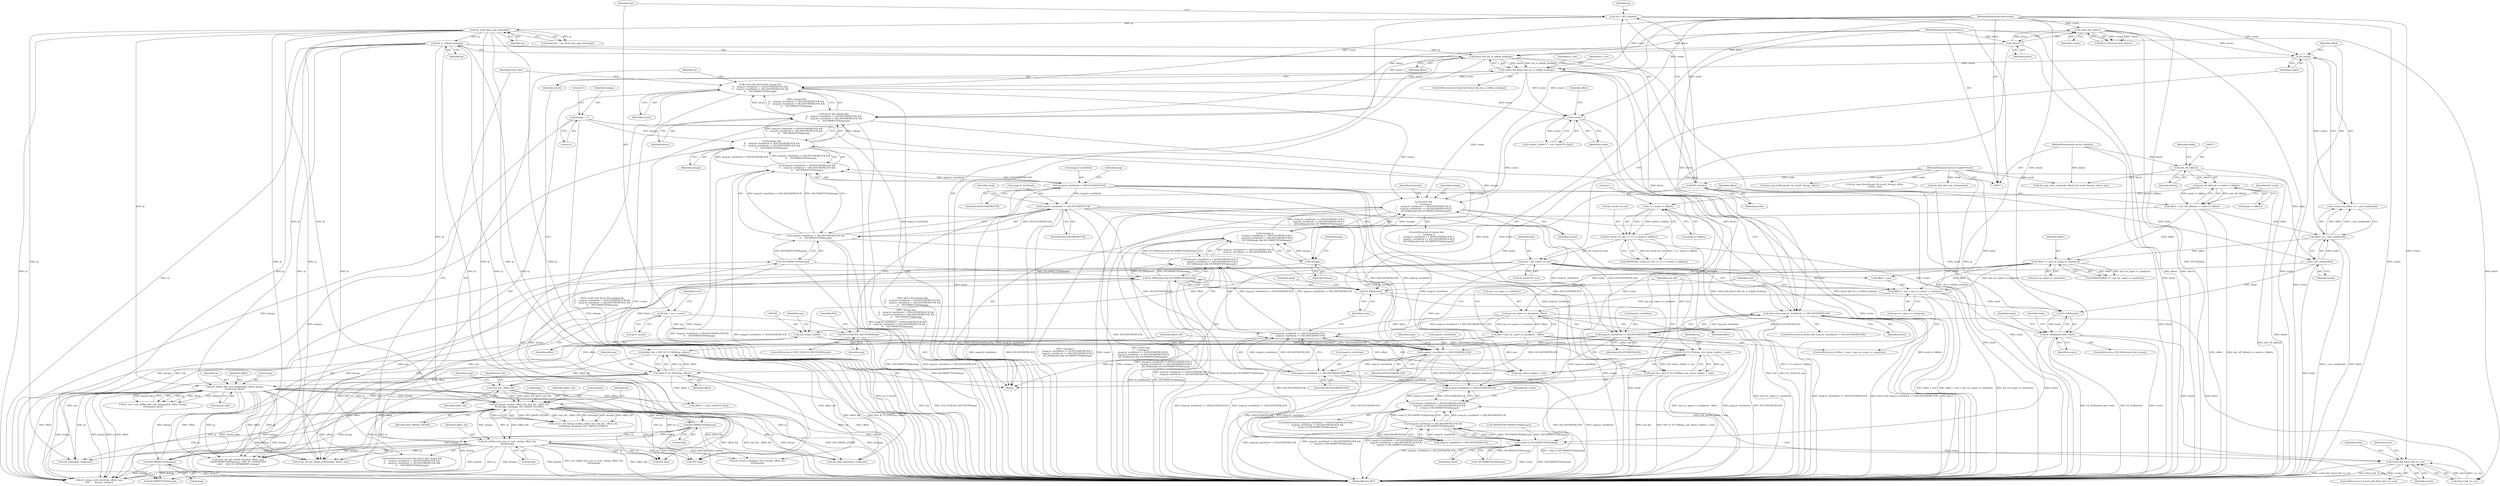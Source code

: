 digraph "0_linux_04197b341f23b908193308b8d63d17ff23232598@API" {
"1000346" [label="(Call,create &&\n \t    (!nimaps ||\n\t     (imap.br_startblock == HOLESTARTBLOCK ||\n\t      imap.br_startblock == DELAYSTARTBLOCK) ||\n\t     (IS_DAX(inode) && ISUNWRITTEN(&imap))))"];
"1000247" [label="(Call,create && direct && xfs_is_reflink_inode(ip))"];
"1000193" [label="(Call,!create)"];
"1000157" [label="(Call,create && !direct)"];
"1000115" [label="(MethodParameterIn,int\t\t\tcreate)"];
"1000159" [label="(Call,!direct)"];
"1000116" [label="(MethodParameterIn,bool\t\t\tdirect)"];
"1000249" [label="(Call,direct && xfs_is_reflink_inode(ip))"];
"1000251" [label="(Call,xfs_is_reflink_inode(ip))"];
"1000203" [label="(Call,xfs_ilock_data_map_shared(ip))"];
"1000120" [label="(Call,*ip = XFS_I(inode))"];
"1000122" [label="(Call,XFS_I(inode))"];
"1000112" [label="(MethodParameterIn,struct inode\t\t*inode)"];
"1000324" [label="(Call,!create)"];
"1000280" [label="(Call,create && direct && nimaps &&\n\t\t    imap.br_startblock != HOLESTARTBLOCK &&\n\t\t    imap.br_startblock != DELAYSTARTBLOCK &&\n\t\t    !ISUNWRITTEN(&imap))"];
"1000282" [label="(Call,direct && nimaps &&\n\t\t    imap.br_startblock != HOLESTARTBLOCK &&\n\t\t    imap.br_startblock != DELAYSTARTBLOCK &&\n\t\t    !ISUNWRITTEN(&imap))"];
"1000284" [label="(Call,nimaps &&\n\t\t    imap.br_startblock != HOLESTARTBLOCK &&\n\t\t    imap.br_startblock != DELAYSTARTBLOCK &&\n\t\t    !ISUNWRITTEN(&imap))"];
"1000142" [label="(Call,nimaps = 1)"];
"1000286" [label="(Call,imap.br_startblock != HOLESTARTBLOCK &&\n\t\t    imap.br_startblock != DELAYSTARTBLOCK &&\n\t\t    !ISUNWRITTEN(&imap))"];
"1000287" [label="(Call,imap.br_startblock != HOLESTARTBLOCK)"];
"1000292" [label="(Call,imap.br_startblock != DELAYSTARTBLOCK &&\n\t\t    !ISUNWRITTEN(&imap))"];
"1000293" [label="(Call,imap.br_startblock != DELAYSTARTBLOCK)"];
"1000298" [label="(Call,!ISUNWRITTEN(&imap))"];
"1000299" [label="(Call,ISUNWRITTEN(&imap))"];
"1000268" [label="(Call,xfs_bmapi_read(ip, offset_fsb, end_fsb - offset_fsb,\n\t\t\t\t\t&imap, &nimaps, XFS_BMAPI_ENTIRE))"];
"1000255" [label="(Call,xfs_reflink_find_cow_mapping(ip, offset, &imap,\n\t\t\t\t\t&need_alloc))"];
"1000243" [label="(Call,XFS_B_TO_FSBT(mp, offset))"];
"1000234" [label="(Call,XFS_B_TO_FSB(mp, (xfs_ufsize_t)offset + size))"];
"1000162" [label="(Call,XFS_FORCED_SHUTDOWN(mp))"];
"1000125" [label="(Call,*mp = ip->i_mount)"];
"1000237" [label="(Call,(xfs_ufsize_t)offset)"];
"1000225" [label="(Call,mp->m_super->s_maxbytes - offset)"];
"1000214" [label="(Call,offset + size > mp->m_super->s_maxbytes)"];
"1000206" [label="(Call,offset <= mp->m_super->s_maxbytes)"];
"1000167" [label="(Call,offset = (xfs_off_t)iblock << inode->i_blkbits)"];
"1000169" [label="(Call,(xfs_off_t)iblock << inode->i_blkbits)"];
"1000170" [label="(Call,(xfs_off_t)iblock)"];
"1000113" [label="(MethodParameterIn,sector_t\t\tiblock)"];
"1000195" [label="(Call,offset >= i_size_read(inode))"];
"1000197" [label="(Call,i_size_read(inode))"];
"1000186" [label="(Call,size = bh_result->b_size)"];
"1000177" [label="(Call,bh_result->b_size >= (1 << inode->i_blkbits))"];
"1000181" [label="(Call,1 << inode->i_blkbits)"];
"1000223" [label="(Call,size = mp->m_super->s_maxbytes - offset)"];
"1000271" [label="(Call,end_fsb - offset_fsb)"];
"1000232" [label="(Call,end_fsb = XFS_B_TO_FSB(mp, (xfs_ufsize_t)offset + size))"];
"1000241" [label="(Call,offset_fsb = XFS_B_TO_FSBT(mp, offset))"];
"1000348" [label="(Call,!nimaps ||\n\t     (imap.br_startblock == HOLESTARTBLOCK ||\n\t      imap.br_startblock == DELAYSTARTBLOCK) ||\n\t     (IS_DAX(inode) && ISUNWRITTEN(&imap)))"];
"1000349" [label="(Call,!nimaps)"];
"1000351" [label="(Call,(imap.br_startblock == HOLESTARTBLOCK ||\n\t      imap.br_startblock == DELAYSTARTBLOCK) ||\n\t     (IS_DAX(inode) && ISUNWRITTEN(&imap)))"];
"1000352" [label="(Call,imap.br_startblock == HOLESTARTBLOCK ||\n\t      imap.br_startblock == DELAYSTARTBLOCK)"];
"1000353" [label="(Call,imap.br_startblock == HOLESTARTBLOCK)"];
"1000316" [label="(Call,imap.br_startblock == DELAYSTARTBLOCK)"];
"1000314" [label="(Call,direct && imap.br_startblock == DELAYSTARTBLOCK)"];
"1000358" [label="(Call,imap.br_startblock == DELAYSTARTBLOCK)"];
"1000363" [label="(Call,IS_DAX(inode) && ISUNWRITTEN(&imap))"];
"1000364" [label="(Call,IS_DAX(inode))"];
"1000366" [label="(Call,ISUNWRITTEN(&imap))"];
"1000302" [label="(Call,xfs_reflink_trim_irec_to_next_cow(ip, offset_fsb,\n\t\t\t\t\t&imap))"];
"1000430" [label="(Call,IS_DAX(inode) && create)"];
"1000462" [label="(Call,create || !ISUNWRITTEN(&imap))"];
"1000456" [label="(Call,imap.br_startblock != DELAYSTARTBLOCK &&\n\t    (create || !ISUNWRITTEN(&imap)))"];
"1000450" [label="(Call,imap.br_startblock != HOLESTARTBLOCK &&\n\t    imap.br_startblock != DELAYSTARTBLOCK &&\n\t    (create || !ISUNWRITTEN(&imap)))"];
"1000470" [label="(Call,create && direct && !is_cow)"];
"1000249" [label="(Call,direct && xfs_is_reflink_inode(ip))"];
"1000365" [label="(Identifier,inode)"];
"1000326" [label="(Call,offset < i_size_read(VFS_I(ip)))"];
"1000274" [label="(Call,&imap)"];
"1000243" [label="(Call,XFS_B_TO_FSBT(mp, offset))"];
"1000235" [label="(Identifier,mp)"];
"1000464" [label="(Call,!ISUNWRITTEN(&imap))"];
"1000469" [label="(ControlStructure,if (create && direct && !is_cow))"];
"1000197" [label="(Call,i_size_read(inode))"];
"1000288" [label="(Call,imap.br_startblock)"];
"1000298" [label="(Call,!ISUNWRITTEN(&imap))"];
"1000120" [label="(Call,*ip = XFS_I(inode))"];
"1000295" [label="(Identifier,imap)"];
"1000286" [label="(Call,imap.br_startblock != HOLESTARTBLOCK &&\n\t\t    imap.br_startblock != DELAYSTARTBLOCK &&\n\t\t    !ISUNWRITTEN(&imap))"];
"1000449" [label="(ControlStructure,if (imap.br_startblock != HOLESTARTBLOCK &&\n\t    imap.br_startblock != DELAYSTARTBLOCK &&\n\t    (create || !ISUNWRITTEN(&imap))))"];
"1000127" [label="(Call,ip->i_mount)"];
"1000451" [label="(Call,imap.br_startblock != HOLESTARTBLOCK)"];
"1000293" [label="(Call,imap.br_startblock != DELAYSTARTBLOCK)"];
"1000207" [label="(Identifier,offset)"];
"1000362" [label="(Identifier,DELAYSTARTBLOCK)"];
"1000363" [label="(Call,IS_DAX(inode) && ISUNWRITTEN(&imap))"];
"1000304" [label="(Identifier,offset_fsb)"];
"1000254" [label="(Identifier,is_cow)"];
"1000176" [label="(Call,ASSERT(bh_result->b_size >= (1 << inode->i_blkbits)))"];
"1000187" [label="(Identifier,size)"];
"1000345" [label="(ControlStructure,if (create &&\n \t    (!nimaps ||\n\t     (imap.br_startblock == HOLESTARTBLOCK ||\n\t      imap.br_startblock == DELAYSTARTBLOCK) ||\n\t     (IS_DAX(inode) && ISUNWRITTEN(&imap)))))"];
"1000470" [label="(Call,create && direct && !is_cow)"];
"1000352" [label="(Call,imap.br_startblock == HOLESTARTBLOCK ||\n\t      imap.br_startblock == DELAYSTARTBLOCK)"];
"1000161" [label="(ControlStructure,if (XFS_FORCED_SHUTDOWN(mp)))"];
"1000158" [label="(Identifier,create)"];
"1000313" [label="(ControlStructure,if (direct && imap.br_startblock == DELAYSTARTBLOCK))"];
"1000360" [label="(Identifier,imap)"];
"1000218" [label="(Call,mp->m_super->s_maxbytes)"];
"1000271" [label="(Call,end_fsb - offset_fsb)"];
"1000134" [label="(Identifier,error)"];
"1000122" [label="(Call,XFS_I(inode))"];
"1000162" [label="(Call,XFS_FORCED_SHUTDOWN(mp))"];
"1000314" [label="(Call,direct && imap.br_startblock == DELAYSTARTBLOCK)"];
"1000309" [label="(Identifier,need_alloc)"];
"1000188" [label="(Call,bh_result->b_size)"];
"1000285" [label="(Identifier,nimaps)"];
"1000433" [label="(Identifier,create)"];
"1000116" [label="(MethodParameterIn,bool\t\t\tdirect)"];
"1000226" [label="(Call,mp->m_super->s_maxbytes)"];
"1000206" [label="(Call,offset <= mp->m_super->s_maxbytes)"];
"1000479" [label="(Call,xfs_bounce_unaligned_dio_write(ip, offset_fsb,\n\t\t\t\t\t&imap))"];
"1000125" [label="(Call,*mp = ip->i_mount)"];
"1000204" [label="(Identifier,ip)"];
"1000302" [label="(Call,xfs_reflink_trim_irec_to_next_cow(ip, offset_fsb,\n\t\t\t\t\t&imap))"];
"1000405" [label="(Identifier,nimaps)"];
"1000179" [label="(Identifier,bh_result)"];
"1000182" [label="(Literal,1)"];
"1000359" [label="(Call,imap.br_startblock)"];
"1000232" [label="(Call,end_fsb = XFS_B_TO_FSB(mp, (xfs_ufsize_t)offset + size))"];
"1000435" [label="(Call,ASSERT(!ISUNWRITTEN(&imap)))"];
"1000478" [label="(Identifier,error)"];
"1000297" [label="(Identifier,DELAYSTARTBLOCK)"];
"1000144" [label="(Literal,1)"];
"1000266" [label="(Call,error = xfs_bmapi_read(ip, offset_fsb, end_fsb - offset_fsb,\n\t\t\t\t\t&imap, &nimaps, XFS_BMAPI_ENTIRE))"];
"1000275" [label="(Identifier,imap)"];
"1000205" [label="(Call,ASSERT(offset <= mp->m_super->s_maxbytes))"];
"1000174" [label="(Identifier,inode)"];
"1000354" [label="(Call,imap.br_startblock)"];
"1000253" [label="(Call,is_cow = xfs_reflink_find_cow_mapping(ip, offset, &imap,\n\t\t\t\t\t&need_alloc))"];
"1000256" [label="(Identifier,ip)"];
"1000236" [label="(Call,(xfs_ufsize_t)offset + size)"];
"1000118" [label="(Block,)"];
"1000178" [label="(Call,bh_result->b_size)"];
"1000255" [label="(Call,xfs_reflink_find_cow_mapping(ip, offset, &imap,\n\t\t\t\t\t&need_alloc))"];
"1000323" [label="(Call,!create || offset < i_size_read(VFS_I(ip)))"];
"1000173" [label="(Call,inode->i_blkbits)"];
"1000346" [label="(Call,create &&\n \t    (!nimaps ||\n\t     (imap.br_startblock == HOLESTARTBLOCK ||\n\t      imap.br_startblock == DELAYSTARTBLOCK) ||\n\t     (IS_DAX(inode) && ISUNWRITTEN(&imap))))"];
"1000147" [label="(Literal,0)"];
"1000112" [label="(MethodParameterIn,struct inode\t\t*inode)"];
"1000450" [label="(Call,imap.br_startblock != HOLESTARTBLOCK &&\n\t    imap.br_startblock != DELAYSTARTBLOCK &&\n\t    (create || !ISUNWRITTEN(&imap)))"];
"1000159" [label="(Call,!direct)"];
"1000349" [label="(Call,!nimaps)"];
"1000366" [label="(Call,ISUNWRITTEN(&imap))"];
"1000246" [label="(ControlStructure,if (create && direct && xfs_is_reflink_inode(ip)))"];
"1000224" [label="(Identifier,size)"];
"1000231" [label="(Identifier,offset)"];
"1000172" [label="(Identifier,iblock)"];
"1000353" [label="(Call,imap.br_startblock == HOLESTARTBLOCK)"];
"1000280" [label="(Call,create && direct && nimaps &&\n\t\t    imap.br_startblock != HOLESTARTBLOCK &&\n\t\t    imap.br_startblock != DELAYSTARTBLOCK &&\n\t\t    !ISUNWRITTEN(&imap))"];
"1000201" [label="(Call,lockmode = xfs_ilock_data_map_shared(ip))"];
"1000234" [label="(Call,XFS_B_TO_FSB(mp, (xfs_ufsize_t)offset + size))"];
"1000329" [label="(Call,VFS_I(ip))"];
"1000351" [label="(Call,(imap.br_startblock == HOLESTARTBLOCK ||\n\t      imap.br_startblock == DELAYSTARTBLOCK) ||\n\t     (IS_DAX(inode) && ISUNWRITTEN(&imap)))"];
"1000357" [label="(Identifier,HOLESTARTBLOCK)"];
"1000169" [label="(Call,(xfs_off_t)iblock << inode->i_blkbits)"];
"1000160" [label="(Identifier,direct)"];
"1000143" [label="(Identifier,nimaps)"];
"1000430" [label="(Call,IS_DAX(inode) && create)"];
"1000126" [label="(Identifier,mp)"];
"1000292" [label="(Call,imap.br_startblock != DELAYSTARTBLOCK &&\n\t\t    !ISUNWRITTEN(&imap))"];
"1000488" [label="(Call,xfs_map_buffer(inode, bh_result, &imap, offset))"];
"1000324" [label="(Call,!create)"];
"1000268" [label="(Call,xfs_bmapi_read(ip, offset_fsb, end_fsb - offset_fsb,\n\t\t\t\t\t&imap, &nimaps, XFS_BMAPI_ENTIRE))"];
"1000529" [label="(Call,xfs_iunlock(ip, lockmode))"];
"1000142" [label="(Call,nimaps = 1)"];
"1000463" [label="(Identifier,create)"];
"1000439" [label="(Identifier,imap)"];
"1000279" [label="(ControlStructure,if (create && direct && nimaps &&\n\t\t    imap.br_startblock != HOLESTARTBLOCK &&\n\t\t    imap.br_startblock != DELAYSTARTBLOCK &&\n\t\t    !ISUNWRITTEN(&imap)))"];
"1000355" [label="(Identifier,imap)"];
"1000244" [label="(Identifier,mp)"];
"1000368" [label="(Identifier,imap)"];
"1000315" [label="(Identifier,direct)"];
"1000299" [label="(Call,ISUNWRITTEN(&imap))"];
"1000237" [label="(Call,(xfs_ufsize_t)offset)"];
"1000264" [label="(Identifier,is_cow)"];
"1000115" [label="(MethodParameterIn,int\t\t\tcreate)"];
"1000166" [label="(Identifier,EIO)"];
"1000325" [label="(Identifier,create)"];
"1000270" [label="(Identifier,offset_fsb)"];
"1000240" [label="(Identifier,size)"];
"1000113" [label="(MethodParameterIn,sector_t\t\tiblock)"];
"1000193" [label="(Call,!create)"];
"1000379" [label="(Call,xfs_iomap_write_direct(ip, offset, size,\n\t\t\t\t\t       &imap, nimaps))"];
"1000431" [label="(Call,IS_DAX(inode))"];
"1000407" [label="(Call,trace_xfs_get_blocks_found(ip, offset, size,\n\t\t\t\tISUNWRITTEN(&imap) ? XFS_IO_UNWRITTEN\n\t\t\t\t\t\t   : XFS_IO_OVERWRITE, &imap))"];
"1000511" [label="(Call,xfs_map_direct(inode, bh_result, &imap, offset,\n\t\t\t\t\t\tis_cow))"];
"1000300" [label="(Call,&imap)"];
"1000276" [label="(Call,&nimaps)"];
"1000520" [label="(Identifier,bh_result)"];
"1000186" [label="(Call,size = bh_result->b_size)"];
"1000342" [label="(Call,VFS_I(ip))"];
"1000208" [label="(Call,mp->m_super->s_maxbytes)"];
"1000156" [label="(Call,BUG_ON(create && !direct))"];
"1000320" [label="(Identifier,DELAYSTARTBLOCK)"];
"1000457" [label="(Call,imap.br_startblock != DELAYSTARTBLOCK)"];
"1000257" [label="(Identifier,offset)"];
"1000272" [label="(Identifier,end_fsb)"];
"1000241" [label="(Call,offset_fsb = XFS_B_TO_FSBT(mp, offset))"];
"1000489" [label="(Identifier,inode)"];
"1000294" [label="(Call,imap.br_startblock)"];
"1000198" [label="(Identifier,inode)"];
"1000239" [label="(Identifier,offset)"];
"1000192" [label="(Call,!create && offset >= i_size_read(inode))"];
"1000183" [label="(Call,inode->i_blkbits)"];
"1000348" [label="(Call,!nimaps ||\n\t     (imap.br_startblock == HOLESTARTBLOCK ||\n\t      imap.br_startblock == DELAYSTARTBLOCK) ||\n\t     (IS_DAX(inode) && ISUNWRITTEN(&imap)))"];
"1000195" [label="(Call,offset >= i_size_read(inode))"];
"1000317" [label="(Call,imap.br_startblock)"];
"1000442" [label="(Identifier,inode)"];
"1000364" [label="(Call,IS_DAX(inode))"];
"1000214" [label="(Call,offset + size > mp->m_super->s_maxbytes)"];
"1000203" [label="(Call,xfs_ilock_data_map_shared(ip))"];
"1000252" [label="(Identifier,ip)"];
"1000233" [label="(Identifier,end_fsb)"];
"1000177" [label="(Call,bh_result->b_size >= (1 << inode->i_blkbits))"];
"1000462" [label="(Call,create || !ISUNWRITTEN(&imap))"];
"1000316" [label="(Call,imap.br_startblock == DELAYSTARTBLOCK)"];
"1000248" [label="(Identifier,create)"];
"1000429" [label="(ControlStructure,if (IS_DAX(inode) && create))"];
"1000305" [label="(Call,&imap)"];
"1000327" [label="(Identifier,offset)"];
"1000456" [label="(Call,imap.br_startblock != DELAYSTARTBLOCK &&\n\t    (create || !ISUNWRITTEN(&imap)))"];
"1000471" [label="(Identifier,create)"];
"1000247" [label="(Call,create && direct && xfs_is_reflink_inode(ip))"];
"1000283" [label="(Identifier,direct)"];
"1000170" [label="(Call,(xfs_off_t)iblock)"];
"1000291" [label="(Identifier,HOLESTARTBLOCK)"];
"1000163" [label="(Identifier,mp)"];
"1000223" [label="(Call,size = mp->m_super->s_maxbytes - offset)"];
"1000303" [label="(Identifier,ip)"];
"1000157" [label="(Call,create && !direct)"];
"1000347" [label="(Identifier,create)"];
"1000278" [label="(Identifier,XFS_BMAPI_ENTIRE)"];
"1000242" [label="(Identifier,offset_fsb)"];
"1000251" [label="(Call,xfs_is_reflink_inode(ip))"];
"1000167" [label="(Call,offset = (xfs_off_t)iblock << inode->i_blkbits)"];
"1000194" [label="(Identifier,create)"];
"1000196" [label="(Identifier,offset)"];
"1000225" [label="(Call,mp->m_super->s_maxbytes - offset)"];
"1000284" [label="(Call,nimaps &&\n\t\t    imap.br_startblock != HOLESTARTBLOCK &&\n\t\t    imap.br_startblock != DELAYSTARTBLOCK &&\n\t\t    !ISUNWRITTEN(&imap))"];
"1000258" [label="(Call,&imap)"];
"1000534" [label="(MethodReturn,RET)"];
"1000213" [label="(ControlStructure,if (offset + size > mp->m_super->s_maxbytes))"];
"1000123" [label="(Identifier,inode)"];
"1000424" [label="(Call,trace_xfs_get_blocks_notfound(ip, offset, size))"];
"1000260" [label="(Call,&need_alloc)"];
"1000522" [label="(Call,xfs_find_bdev_for_inode(inode))"];
"1000168" [label="(Identifier,offset)"];
"1000301" [label="(Identifier,imap)"];
"1000441" [label="(Call,xfs_map_trim_size(inode, iblock, bh_result, &imap, offset, size))"];
"1000281" [label="(Identifier,create)"];
"1000269" [label="(Identifier,ip)"];
"1000367" [label="(Call,&imap)"];
"1000282" [label="(Call,direct && nimaps &&\n\t\t    imap.br_startblock != HOLESTARTBLOCK &&\n\t\t    imap.br_startblock != DELAYSTARTBLOCK &&\n\t\t    !ISUNWRITTEN(&imap))"];
"1000287" [label="(Call,imap.br_startblock != HOLESTARTBLOCK)"];
"1000350" [label="(Identifier,nimaps)"];
"1000273" [label="(Identifier,offset_fsb)"];
"1000358" [label="(Call,imap.br_startblock == DELAYSTARTBLOCK)"];
"1000472" [label="(Call,direct && !is_cow)"];
"1000372" [label="(Identifier,lockmode)"];
"1000181" [label="(Call,1 << inode->i_blkbits)"];
"1000245" [label="(Identifier,offset)"];
"1000250" [label="(Identifier,direct)"];
"1000412" [label="(Call,ISUNWRITTEN(&imap))"];
"1000215" [label="(Call,offset + size)"];
"1000374" [label="(Call,xfs_ilock_demote(ip, lockmode))"];
"1000121" [label="(Identifier,ip)"];
"1000346" -> "1000345"  [label="AST: "];
"1000346" -> "1000347"  [label="CFG: "];
"1000346" -> "1000348"  [label="CFG: "];
"1000347" -> "1000346"  [label="AST: "];
"1000348" -> "1000346"  [label="AST: "];
"1000372" -> "1000346"  [label="CFG: "];
"1000405" -> "1000346"  [label="CFG: "];
"1000346" -> "1000534"  [label="DDG: !nimaps ||\n\t     (imap.br_startblock == HOLESTARTBLOCK ||\n\t      imap.br_startblock == DELAYSTARTBLOCK) ||\n\t     (IS_DAX(inode) && ISUNWRITTEN(&imap))"];
"1000346" -> "1000534"  [label="DDG: create"];
"1000346" -> "1000534"  [label="DDG: create &&\n \t    (!nimaps ||\n\t     (imap.br_startblock == HOLESTARTBLOCK ||\n\t      imap.br_startblock == DELAYSTARTBLOCK) ||\n\t     (IS_DAX(inode) && ISUNWRITTEN(&imap)))"];
"1000247" -> "1000346"  [label="DDG: create"];
"1000324" -> "1000346"  [label="DDG: create"];
"1000280" -> "1000346"  [label="DDG: create"];
"1000115" -> "1000346"  [label="DDG: create"];
"1000348" -> "1000346"  [label="DDG: !nimaps"];
"1000348" -> "1000346"  [label="DDG: (imap.br_startblock == HOLESTARTBLOCK ||\n\t      imap.br_startblock == DELAYSTARTBLOCK) ||\n\t     (IS_DAX(inode) && ISUNWRITTEN(&imap))"];
"1000346" -> "1000430"  [label="DDG: create"];
"1000247" -> "1000246"  [label="AST: "];
"1000247" -> "1000248"  [label="CFG: "];
"1000247" -> "1000249"  [label="CFG: "];
"1000248" -> "1000247"  [label="AST: "];
"1000249" -> "1000247"  [label="AST: "];
"1000254" -> "1000247"  [label="CFG: "];
"1000264" -> "1000247"  [label="CFG: "];
"1000247" -> "1000534"  [label="DDG: create"];
"1000247" -> "1000534"  [label="DDG: create && direct && xfs_is_reflink_inode(ip)"];
"1000247" -> "1000534"  [label="DDG: direct && xfs_is_reflink_inode(ip)"];
"1000193" -> "1000247"  [label="DDG: create"];
"1000115" -> "1000247"  [label="DDG: create"];
"1000249" -> "1000247"  [label="DDG: direct"];
"1000249" -> "1000247"  [label="DDG: xfs_is_reflink_inode(ip)"];
"1000247" -> "1000280"  [label="DDG: create"];
"1000247" -> "1000324"  [label="DDG: create"];
"1000193" -> "1000192"  [label="AST: "];
"1000193" -> "1000194"  [label="CFG: "];
"1000194" -> "1000193"  [label="AST: "];
"1000196" -> "1000193"  [label="CFG: "];
"1000192" -> "1000193"  [label="CFG: "];
"1000193" -> "1000534"  [label="DDG: create"];
"1000193" -> "1000192"  [label="DDG: create"];
"1000157" -> "1000193"  [label="DDG: create"];
"1000115" -> "1000193"  [label="DDG: create"];
"1000157" -> "1000156"  [label="AST: "];
"1000157" -> "1000158"  [label="CFG: "];
"1000157" -> "1000159"  [label="CFG: "];
"1000158" -> "1000157"  [label="AST: "];
"1000159" -> "1000157"  [label="AST: "];
"1000156" -> "1000157"  [label="CFG: "];
"1000157" -> "1000534"  [label="DDG: !direct"];
"1000157" -> "1000534"  [label="DDG: create"];
"1000157" -> "1000156"  [label="DDG: create"];
"1000157" -> "1000156"  [label="DDG: !direct"];
"1000115" -> "1000157"  [label="DDG: create"];
"1000159" -> "1000157"  [label="DDG: direct"];
"1000115" -> "1000111"  [label="AST: "];
"1000115" -> "1000534"  [label="DDG: create"];
"1000115" -> "1000280"  [label="DDG: create"];
"1000115" -> "1000324"  [label="DDG: create"];
"1000115" -> "1000430"  [label="DDG: create"];
"1000115" -> "1000462"  [label="DDG: create"];
"1000115" -> "1000470"  [label="DDG: create"];
"1000159" -> "1000160"  [label="CFG: "];
"1000160" -> "1000159"  [label="AST: "];
"1000159" -> "1000534"  [label="DDG: direct"];
"1000116" -> "1000159"  [label="DDG: direct"];
"1000159" -> "1000249"  [label="DDG: direct"];
"1000159" -> "1000282"  [label="DDG: direct"];
"1000159" -> "1000314"  [label="DDG: direct"];
"1000116" -> "1000111"  [label="AST: "];
"1000116" -> "1000534"  [label="DDG: direct"];
"1000116" -> "1000249"  [label="DDG: direct"];
"1000116" -> "1000282"  [label="DDG: direct"];
"1000116" -> "1000314"  [label="DDG: direct"];
"1000116" -> "1000472"  [label="DDG: direct"];
"1000249" -> "1000250"  [label="CFG: "];
"1000249" -> "1000251"  [label="CFG: "];
"1000250" -> "1000249"  [label="AST: "];
"1000251" -> "1000249"  [label="AST: "];
"1000249" -> "1000534"  [label="DDG: xfs_is_reflink_inode(ip)"];
"1000249" -> "1000534"  [label="DDG: direct"];
"1000251" -> "1000249"  [label="DDG: ip"];
"1000249" -> "1000282"  [label="DDG: direct"];
"1000249" -> "1000314"  [label="DDG: direct"];
"1000251" -> "1000252"  [label="CFG: "];
"1000252" -> "1000251"  [label="AST: "];
"1000203" -> "1000251"  [label="DDG: ip"];
"1000251" -> "1000255"  [label="DDG: ip"];
"1000251" -> "1000268"  [label="DDG: ip"];
"1000251" -> "1000329"  [label="DDG: ip"];
"1000251" -> "1000342"  [label="DDG: ip"];
"1000251" -> "1000374"  [label="DDG: ip"];
"1000251" -> "1000379"  [label="DDG: ip"];
"1000251" -> "1000407"  [label="DDG: ip"];
"1000251" -> "1000424"  [label="DDG: ip"];
"1000251" -> "1000529"  [label="DDG: ip"];
"1000203" -> "1000201"  [label="AST: "];
"1000203" -> "1000204"  [label="CFG: "];
"1000204" -> "1000203"  [label="AST: "];
"1000201" -> "1000203"  [label="CFG: "];
"1000203" -> "1000201"  [label="DDG: ip"];
"1000120" -> "1000203"  [label="DDG: ip"];
"1000203" -> "1000255"  [label="DDG: ip"];
"1000203" -> "1000268"  [label="DDG: ip"];
"1000203" -> "1000329"  [label="DDG: ip"];
"1000203" -> "1000342"  [label="DDG: ip"];
"1000203" -> "1000374"  [label="DDG: ip"];
"1000203" -> "1000379"  [label="DDG: ip"];
"1000203" -> "1000407"  [label="DDG: ip"];
"1000203" -> "1000424"  [label="DDG: ip"];
"1000203" -> "1000529"  [label="DDG: ip"];
"1000120" -> "1000118"  [label="AST: "];
"1000120" -> "1000122"  [label="CFG: "];
"1000121" -> "1000120"  [label="AST: "];
"1000122" -> "1000120"  [label="AST: "];
"1000126" -> "1000120"  [label="CFG: "];
"1000120" -> "1000534"  [label="DDG: ip"];
"1000120" -> "1000534"  [label="DDG: XFS_I(inode)"];
"1000122" -> "1000120"  [label="DDG: inode"];
"1000122" -> "1000123"  [label="CFG: "];
"1000123" -> "1000122"  [label="AST: "];
"1000122" -> "1000534"  [label="DDG: inode"];
"1000112" -> "1000122"  [label="DDG: inode"];
"1000122" -> "1000197"  [label="DDG: inode"];
"1000122" -> "1000364"  [label="DDG: inode"];
"1000122" -> "1000431"  [label="DDG: inode"];
"1000112" -> "1000111"  [label="AST: "];
"1000112" -> "1000534"  [label="DDG: inode"];
"1000112" -> "1000197"  [label="DDG: inode"];
"1000112" -> "1000364"  [label="DDG: inode"];
"1000112" -> "1000431"  [label="DDG: inode"];
"1000112" -> "1000441"  [label="DDG: inode"];
"1000112" -> "1000488"  [label="DDG: inode"];
"1000112" -> "1000511"  [label="DDG: inode"];
"1000112" -> "1000522"  [label="DDG: inode"];
"1000324" -> "1000323"  [label="AST: "];
"1000324" -> "1000325"  [label="CFG: "];
"1000325" -> "1000324"  [label="AST: "];
"1000327" -> "1000324"  [label="CFG: "];
"1000323" -> "1000324"  [label="CFG: "];
"1000324" -> "1000534"  [label="DDG: create"];
"1000324" -> "1000323"  [label="DDG: create"];
"1000280" -> "1000324"  [label="DDG: create"];
"1000280" -> "1000279"  [label="AST: "];
"1000280" -> "1000281"  [label="CFG: "];
"1000280" -> "1000282"  [label="CFG: "];
"1000281" -> "1000280"  [label="AST: "];
"1000282" -> "1000280"  [label="AST: "];
"1000303" -> "1000280"  [label="CFG: "];
"1000309" -> "1000280"  [label="CFG: "];
"1000280" -> "1000534"  [label="DDG: direct && nimaps &&\n\t\t    imap.br_startblock != HOLESTARTBLOCK &&\n\t\t    imap.br_startblock != DELAYSTARTBLOCK &&\n\t\t    !ISUNWRITTEN(&imap)"];
"1000280" -> "1000534"  [label="DDG: create && direct && nimaps &&\n\t\t    imap.br_startblock != HOLESTARTBLOCK &&\n\t\t    imap.br_startblock != DELAYSTARTBLOCK &&\n\t\t    !ISUNWRITTEN(&imap)"];
"1000280" -> "1000534"  [label="DDG: create"];
"1000282" -> "1000280"  [label="DDG: direct"];
"1000282" -> "1000280"  [label="DDG: nimaps &&\n\t\t    imap.br_startblock != HOLESTARTBLOCK &&\n\t\t    imap.br_startblock != DELAYSTARTBLOCK &&\n\t\t    !ISUNWRITTEN(&imap)"];
"1000282" -> "1000283"  [label="CFG: "];
"1000282" -> "1000284"  [label="CFG: "];
"1000283" -> "1000282"  [label="AST: "];
"1000284" -> "1000282"  [label="AST: "];
"1000282" -> "1000534"  [label="DDG: nimaps &&\n\t\t    imap.br_startblock != HOLESTARTBLOCK &&\n\t\t    imap.br_startblock != DELAYSTARTBLOCK &&\n\t\t    !ISUNWRITTEN(&imap)"];
"1000282" -> "1000534"  [label="DDG: direct"];
"1000284" -> "1000282"  [label="DDG: nimaps"];
"1000284" -> "1000282"  [label="DDG: imap.br_startblock != HOLESTARTBLOCK &&\n\t\t    imap.br_startblock != DELAYSTARTBLOCK &&\n\t\t    !ISUNWRITTEN(&imap)"];
"1000282" -> "1000314"  [label="DDG: direct"];
"1000284" -> "1000285"  [label="CFG: "];
"1000284" -> "1000286"  [label="CFG: "];
"1000285" -> "1000284"  [label="AST: "];
"1000286" -> "1000284"  [label="AST: "];
"1000284" -> "1000534"  [label="DDG: imap.br_startblock != HOLESTARTBLOCK &&\n\t\t    imap.br_startblock != DELAYSTARTBLOCK &&\n\t\t    !ISUNWRITTEN(&imap)"];
"1000284" -> "1000534"  [label="DDG: nimaps"];
"1000142" -> "1000284"  [label="DDG: nimaps"];
"1000286" -> "1000284"  [label="DDG: imap.br_startblock != HOLESTARTBLOCK"];
"1000286" -> "1000284"  [label="DDG: imap.br_startblock != DELAYSTARTBLOCK &&\n\t\t    !ISUNWRITTEN(&imap)"];
"1000284" -> "1000349"  [label="DDG: nimaps"];
"1000284" -> "1000379"  [label="DDG: nimaps"];
"1000142" -> "1000118"  [label="AST: "];
"1000142" -> "1000144"  [label="CFG: "];
"1000143" -> "1000142"  [label="AST: "];
"1000144" -> "1000142"  [label="AST: "];
"1000147" -> "1000142"  [label="CFG: "];
"1000142" -> "1000534"  [label="DDG: nimaps"];
"1000142" -> "1000349"  [label="DDG: nimaps"];
"1000142" -> "1000379"  [label="DDG: nimaps"];
"1000286" -> "1000287"  [label="CFG: "];
"1000286" -> "1000292"  [label="CFG: "];
"1000287" -> "1000286"  [label="AST: "];
"1000292" -> "1000286"  [label="AST: "];
"1000286" -> "1000534"  [label="DDG: imap.br_startblock != DELAYSTARTBLOCK &&\n\t\t    !ISUNWRITTEN(&imap)"];
"1000286" -> "1000534"  [label="DDG: imap.br_startblock != HOLESTARTBLOCK"];
"1000287" -> "1000286"  [label="DDG: imap.br_startblock"];
"1000287" -> "1000286"  [label="DDG: HOLESTARTBLOCK"];
"1000292" -> "1000286"  [label="DDG: imap.br_startblock != DELAYSTARTBLOCK"];
"1000292" -> "1000286"  [label="DDG: !ISUNWRITTEN(&imap)"];
"1000287" -> "1000291"  [label="CFG: "];
"1000288" -> "1000287"  [label="AST: "];
"1000291" -> "1000287"  [label="AST: "];
"1000295" -> "1000287"  [label="CFG: "];
"1000287" -> "1000534"  [label="DDG: HOLESTARTBLOCK"];
"1000287" -> "1000534"  [label="DDG: imap.br_startblock"];
"1000287" -> "1000293"  [label="DDG: imap.br_startblock"];
"1000287" -> "1000316"  [label="DDG: imap.br_startblock"];
"1000287" -> "1000353"  [label="DDG: imap.br_startblock"];
"1000287" -> "1000353"  [label="DDG: HOLESTARTBLOCK"];
"1000287" -> "1000451"  [label="DDG: imap.br_startblock"];
"1000287" -> "1000451"  [label="DDG: HOLESTARTBLOCK"];
"1000292" -> "1000293"  [label="CFG: "];
"1000292" -> "1000298"  [label="CFG: "];
"1000293" -> "1000292"  [label="AST: "];
"1000298" -> "1000292"  [label="AST: "];
"1000292" -> "1000534"  [label="DDG: !ISUNWRITTEN(&imap)"];
"1000292" -> "1000534"  [label="DDG: imap.br_startblock != DELAYSTARTBLOCK"];
"1000293" -> "1000292"  [label="DDG: imap.br_startblock"];
"1000293" -> "1000292"  [label="DDG: DELAYSTARTBLOCK"];
"1000298" -> "1000292"  [label="DDG: ISUNWRITTEN(&imap)"];
"1000292" -> "1000462"  [label="DDG: !ISUNWRITTEN(&imap)"];
"1000293" -> "1000297"  [label="CFG: "];
"1000294" -> "1000293"  [label="AST: "];
"1000297" -> "1000293"  [label="AST: "];
"1000301" -> "1000293"  [label="CFG: "];
"1000293" -> "1000534"  [label="DDG: imap.br_startblock"];
"1000293" -> "1000534"  [label="DDG: DELAYSTARTBLOCK"];
"1000293" -> "1000316"  [label="DDG: imap.br_startblock"];
"1000293" -> "1000316"  [label="DDG: DELAYSTARTBLOCK"];
"1000293" -> "1000353"  [label="DDG: imap.br_startblock"];
"1000293" -> "1000358"  [label="DDG: DELAYSTARTBLOCK"];
"1000293" -> "1000451"  [label="DDG: imap.br_startblock"];
"1000293" -> "1000457"  [label="DDG: DELAYSTARTBLOCK"];
"1000298" -> "1000299"  [label="CFG: "];
"1000299" -> "1000298"  [label="AST: "];
"1000298" -> "1000534"  [label="DDG: ISUNWRITTEN(&imap)"];
"1000299" -> "1000298"  [label="DDG: &imap"];
"1000298" -> "1000363"  [label="DDG: ISUNWRITTEN(&imap)"];
"1000299" -> "1000300"  [label="CFG: "];
"1000300" -> "1000299"  [label="AST: "];
"1000299" -> "1000534"  [label="DDG: &imap"];
"1000268" -> "1000299"  [label="DDG: &imap"];
"1000299" -> "1000302"  [label="DDG: &imap"];
"1000299" -> "1000366"  [label="DDG: &imap"];
"1000299" -> "1000379"  [label="DDG: &imap"];
"1000299" -> "1000412"  [label="DDG: &imap"];
"1000268" -> "1000266"  [label="AST: "];
"1000268" -> "1000278"  [label="CFG: "];
"1000269" -> "1000268"  [label="AST: "];
"1000270" -> "1000268"  [label="AST: "];
"1000271" -> "1000268"  [label="AST: "];
"1000274" -> "1000268"  [label="AST: "];
"1000276" -> "1000268"  [label="AST: "];
"1000278" -> "1000268"  [label="AST: "];
"1000266" -> "1000268"  [label="CFG: "];
"1000268" -> "1000534"  [label="DDG: &imap"];
"1000268" -> "1000534"  [label="DDG: XFS_BMAPI_ENTIRE"];
"1000268" -> "1000534"  [label="DDG: &nimaps"];
"1000268" -> "1000534"  [label="DDG: offset_fsb"];
"1000268" -> "1000534"  [label="DDG: end_fsb - offset_fsb"];
"1000268" -> "1000266"  [label="DDG: XFS_BMAPI_ENTIRE"];
"1000268" -> "1000266"  [label="DDG: end_fsb - offset_fsb"];
"1000268" -> "1000266"  [label="DDG: &nimaps"];
"1000268" -> "1000266"  [label="DDG: &imap"];
"1000268" -> "1000266"  [label="DDG: offset_fsb"];
"1000268" -> "1000266"  [label="DDG: ip"];
"1000255" -> "1000268"  [label="DDG: ip"];
"1000255" -> "1000268"  [label="DDG: &imap"];
"1000271" -> "1000268"  [label="DDG: offset_fsb"];
"1000271" -> "1000268"  [label="DDG: end_fsb"];
"1000268" -> "1000302"  [label="DDG: ip"];
"1000268" -> "1000302"  [label="DDG: offset_fsb"];
"1000268" -> "1000302"  [label="DDG: &imap"];
"1000268" -> "1000329"  [label="DDG: ip"];
"1000268" -> "1000342"  [label="DDG: ip"];
"1000268" -> "1000366"  [label="DDG: &imap"];
"1000268" -> "1000374"  [label="DDG: ip"];
"1000268" -> "1000379"  [label="DDG: ip"];
"1000268" -> "1000379"  [label="DDG: &imap"];
"1000268" -> "1000407"  [label="DDG: ip"];
"1000268" -> "1000412"  [label="DDG: &imap"];
"1000268" -> "1000424"  [label="DDG: ip"];
"1000268" -> "1000479"  [label="DDG: offset_fsb"];
"1000268" -> "1000529"  [label="DDG: ip"];
"1000255" -> "1000253"  [label="AST: "];
"1000255" -> "1000260"  [label="CFG: "];
"1000256" -> "1000255"  [label="AST: "];
"1000257" -> "1000255"  [label="AST: "];
"1000258" -> "1000255"  [label="AST: "];
"1000260" -> "1000255"  [label="AST: "];
"1000253" -> "1000255"  [label="CFG: "];
"1000255" -> "1000534"  [label="DDG: &need_alloc"];
"1000255" -> "1000534"  [label="DDG: &imap"];
"1000255" -> "1000534"  [label="DDG: offset"];
"1000255" -> "1000253"  [label="DDG: ip"];
"1000255" -> "1000253"  [label="DDG: offset"];
"1000255" -> "1000253"  [label="DDG: &imap"];
"1000255" -> "1000253"  [label="DDG: &need_alloc"];
"1000243" -> "1000255"  [label="DDG: offset"];
"1000255" -> "1000326"  [label="DDG: offset"];
"1000255" -> "1000329"  [label="DDG: ip"];
"1000255" -> "1000342"  [label="DDG: ip"];
"1000255" -> "1000366"  [label="DDG: &imap"];
"1000255" -> "1000374"  [label="DDG: ip"];
"1000255" -> "1000379"  [label="DDG: ip"];
"1000255" -> "1000379"  [label="DDG: offset"];
"1000255" -> "1000379"  [label="DDG: &imap"];
"1000255" -> "1000407"  [label="DDG: ip"];
"1000255" -> "1000407"  [label="DDG: offset"];
"1000255" -> "1000412"  [label="DDG: &imap"];
"1000255" -> "1000424"  [label="DDG: ip"];
"1000255" -> "1000424"  [label="DDG: offset"];
"1000255" -> "1000529"  [label="DDG: ip"];
"1000243" -> "1000241"  [label="AST: "];
"1000243" -> "1000245"  [label="CFG: "];
"1000244" -> "1000243"  [label="AST: "];
"1000245" -> "1000243"  [label="AST: "];
"1000241" -> "1000243"  [label="CFG: "];
"1000243" -> "1000534"  [label="DDG: mp"];
"1000243" -> "1000534"  [label="DDG: offset"];
"1000243" -> "1000241"  [label="DDG: mp"];
"1000243" -> "1000241"  [label="DDG: offset"];
"1000234" -> "1000243"  [label="DDG: mp"];
"1000237" -> "1000243"  [label="DDG: offset"];
"1000243" -> "1000326"  [label="DDG: offset"];
"1000243" -> "1000379"  [label="DDG: offset"];
"1000243" -> "1000407"  [label="DDG: offset"];
"1000243" -> "1000424"  [label="DDG: offset"];
"1000234" -> "1000232"  [label="AST: "];
"1000234" -> "1000236"  [label="CFG: "];
"1000235" -> "1000234"  [label="AST: "];
"1000236" -> "1000234"  [label="AST: "];
"1000232" -> "1000234"  [label="CFG: "];
"1000234" -> "1000534"  [label="DDG: (xfs_ufsize_t)offset + size"];
"1000234" -> "1000232"  [label="DDG: mp"];
"1000234" -> "1000232"  [label="DDG: (xfs_ufsize_t)offset + size"];
"1000162" -> "1000234"  [label="DDG: mp"];
"1000237" -> "1000234"  [label="DDG: offset"];
"1000223" -> "1000234"  [label="DDG: size"];
"1000186" -> "1000234"  [label="DDG: size"];
"1000162" -> "1000161"  [label="AST: "];
"1000162" -> "1000163"  [label="CFG: "];
"1000163" -> "1000162"  [label="AST: "];
"1000166" -> "1000162"  [label="CFG: "];
"1000168" -> "1000162"  [label="CFG: "];
"1000162" -> "1000534"  [label="DDG: mp"];
"1000162" -> "1000534"  [label="DDG: XFS_FORCED_SHUTDOWN(mp)"];
"1000125" -> "1000162"  [label="DDG: mp"];
"1000125" -> "1000118"  [label="AST: "];
"1000125" -> "1000127"  [label="CFG: "];
"1000126" -> "1000125"  [label="AST: "];
"1000127" -> "1000125"  [label="AST: "];
"1000134" -> "1000125"  [label="CFG: "];
"1000125" -> "1000534"  [label="DDG: ip->i_mount"];
"1000237" -> "1000236"  [label="AST: "];
"1000237" -> "1000239"  [label="CFG: "];
"1000238" -> "1000237"  [label="AST: "];
"1000239" -> "1000237"  [label="AST: "];
"1000240" -> "1000237"  [label="CFG: "];
"1000237" -> "1000236"  [label="DDG: offset"];
"1000225" -> "1000237"  [label="DDG: offset"];
"1000206" -> "1000237"  [label="DDG: offset"];
"1000225" -> "1000223"  [label="AST: "];
"1000225" -> "1000231"  [label="CFG: "];
"1000226" -> "1000225"  [label="AST: "];
"1000231" -> "1000225"  [label="AST: "];
"1000223" -> "1000225"  [label="CFG: "];
"1000225" -> "1000534"  [label="DDG: mp->m_super->s_maxbytes"];
"1000225" -> "1000223"  [label="DDG: mp->m_super->s_maxbytes"];
"1000225" -> "1000223"  [label="DDG: offset"];
"1000214" -> "1000225"  [label="DDG: mp->m_super->s_maxbytes"];
"1000206" -> "1000225"  [label="DDG: offset"];
"1000214" -> "1000213"  [label="AST: "];
"1000214" -> "1000218"  [label="CFG: "];
"1000215" -> "1000214"  [label="AST: "];
"1000218" -> "1000214"  [label="AST: "];
"1000224" -> "1000214"  [label="CFG: "];
"1000233" -> "1000214"  [label="CFG: "];
"1000214" -> "1000534"  [label="DDG: offset + size > mp->m_super->s_maxbytes"];
"1000214" -> "1000534"  [label="DDG: mp->m_super->s_maxbytes"];
"1000214" -> "1000534"  [label="DDG: offset + size"];
"1000206" -> "1000214"  [label="DDG: offset"];
"1000206" -> "1000214"  [label="DDG: mp->m_super->s_maxbytes"];
"1000186" -> "1000214"  [label="DDG: size"];
"1000206" -> "1000205"  [label="AST: "];
"1000206" -> "1000208"  [label="CFG: "];
"1000207" -> "1000206"  [label="AST: "];
"1000208" -> "1000206"  [label="AST: "];
"1000205" -> "1000206"  [label="CFG: "];
"1000206" -> "1000205"  [label="DDG: offset"];
"1000206" -> "1000205"  [label="DDG: mp->m_super->s_maxbytes"];
"1000167" -> "1000206"  [label="DDG: offset"];
"1000195" -> "1000206"  [label="DDG: offset"];
"1000206" -> "1000215"  [label="DDG: offset"];
"1000167" -> "1000118"  [label="AST: "];
"1000167" -> "1000169"  [label="CFG: "];
"1000168" -> "1000167"  [label="AST: "];
"1000169" -> "1000167"  [label="AST: "];
"1000179" -> "1000167"  [label="CFG: "];
"1000167" -> "1000534"  [label="DDG: offset"];
"1000167" -> "1000534"  [label="DDG: (xfs_off_t)iblock << inode->i_blkbits"];
"1000169" -> "1000167"  [label="DDG: (xfs_off_t)iblock"];
"1000169" -> "1000167"  [label="DDG: inode->i_blkbits"];
"1000167" -> "1000195"  [label="DDG: offset"];
"1000169" -> "1000173"  [label="CFG: "];
"1000170" -> "1000169"  [label="AST: "];
"1000173" -> "1000169"  [label="AST: "];
"1000169" -> "1000534"  [label="DDG: (xfs_off_t)iblock"];
"1000170" -> "1000169"  [label="DDG: iblock"];
"1000169" -> "1000181"  [label="DDG: inode->i_blkbits"];
"1000170" -> "1000172"  [label="CFG: "];
"1000171" -> "1000170"  [label="AST: "];
"1000172" -> "1000170"  [label="AST: "];
"1000174" -> "1000170"  [label="CFG: "];
"1000170" -> "1000534"  [label="DDG: iblock"];
"1000113" -> "1000170"  [label="DDG: iblock"];
"1000170" -> "1000441"  [label="DDG: iblock"];
"1000113" -> "1000111"  [label="AST: "];
"1000113" -> "1000534"  [label="DDG: iblock"];
"1000113" -> "1000441"  [label="DDG: iblock"];
"1000195" -> "1000192"  [label="AST: "];
"1000195" -> "1000197"  [label="CFG: "];
"1000196" -> "1000195"  [label="AST: "];
"1000197" -> "1000195"  [label="AST: "];
"1000192" -> "1000195"  [label="CFG: "];
"1000195" -> "1000534"  [label="DDG: i_size_read(inode)"];
"1000195" -> "1000534"  [label="DDG: offset"];
"1000195" -> "1000192"  [label="DDG: offset"];
"1000195" -> "1000192"  [label="DDG: i_size_read(inode)"];
"1000197" -> "1000195"  [label="DDG: inode"];
"1000197" -> "1000198"  [label="CFG: "];
"1000198" -> "1000197"  [label="AST: "];
"1000197" -> "1000534"  [label="DDG: inode"];
"1000197" -> "1000364"  [label="DDG: inode"];
"1000197" -> "1000431"  [label="DDG: inode"];
"1000186" -> "1000118"  [label="AST: "];
"1000186" -> "1000188"  [label="CFG: "];
"1000187" -> "1000186"  [label="AST: "];
"1000188" -> "1000186"  [label="AST: "];
"1000194" -> "1000186"  [label="CFG: "];
"1000186" -> "1000534"  [label="DDG: bh_result->b_size"];
"1000186" -> "1000534"  [label="DDG: size"];
"1000177" -> "1000186"  [label="DDG: bh_result->b_size"];
"1000186" -> "1000215"  [label="DDG: size"];
"1000186" -> "1000236"  [label="DDG: size"];
"1000186" -> "1000379"  [label="DDG: size"];
"1000186" -> "1000407"  [label="DDG: size"];
"1000186" -> "1000424"  [label="DDG: size"];
"1000177" -> "1000176"  [label="AST: "];
"1000177" -> "1000181"  [label="CFG: "];
"1000178" -> "1000177"  [label="AST: "];
"1000181" -> "1000177"  [label="AST: "];
"1000176" -> "1000177"  [label="CFG: "];
"1000177" -> "1000534"  [label="DDG: 1 << inode->i_blkbits"];
"1000177" -> "1000176"  [label="DDG: bh_result->b_size"];
"1000177" -> "1000176"  [label="DDG: 1 << inode->i_blkbits"];
"1000181" -> "1000177"  [label="DDG: 1"];
"1000181" -> "1000177"  [label="DDG: inode->i_blkbits"];
"1000181" -> "1000183"  [label="CFG: "];
"1000182" -> "1000181"  [label="AST: "];
"1000183" -> "1000181"  [label="AST: "];
"1000181" -> "1000534"  [label="DDG: inode->i_blkbits"];
"1000223" -> "1000213"  [label="AST: "];
"1000224" -> "1000223"  [label="AST: "];
"1000233" -> "1000223"  [label="CFG: "];
"1000223" -> "1000534"  [label="DDG: mp->m_super->s_maxbytes - offset"];
"1000223" -> "1000236"  [label="DDG: size"];
"1000223" -> "1000379"  [label="DDG: size"];
"1000223" -> "1000407"  [label="DDG: size"];
"1000223" -> "1000424"  [label="DDG: size"];
"1000271" -> "1000273"  [label="CFG: "];
"1000272" -> "1000271"  [label="AST: "];
"1000273" -> "1000271"  [label="AST: "];
"1000275" -> "1000271"  [label="CFG: "];
"1000271" -> "1000534"  [label="DDG: end_fsb"];
"1000232" -> "1000271"  [label="DDG: end_fsb"];
"1000241" -> "1000271"  [label="DDG: offset_fsb"];
"1000232" -> "1000118"  [label="AST: "];
"1000233" -> "1000232"  [label="AST: "];
"1000242" -> "1000232"  [label="CFG: "];
"1000232" -> "1000534"  [label="DDG: end_fsb"];
"1000232" -> "1000534"  [label="DDG: XFS_B_TO_FSB(mp, (xfs_ufsize_t)offset + size)"];
"1000241" -> "1000118"  [label="AST: "];
"1000242" -> "1000241"  [label="AST: "];
"1000248" -> "1000241"  [label="CFG: "];
"1000241" -> "1000534"  [label="DDG: offset_fsb"];
"1000241" -> "1000534"  [label="DDG: XFS_B_TO_FSBT(mp, offset)"];
"1000241" -> "1000479"  [label="DDG: offset_fsb"];
"1000348" -> "1000349"  [label="CFG: "];
"1000348" -> "1000351"  [label="CFG: "];
"1000349" -> "1000348"  [label="AST: "];
"1000351" -> "1000348"  [label="AST: "];
"1000348" -> "1000534"  [label="DDG: !nimaps"];
"1000348" -> "1000534"  [label="DDG: (imap.br_startblock == HOLESTARTBLOCK ||\n\t      imap.br_startblock == DELAYSTARTBLOCK) ||\n\t     (IS_DAX(inode) && ISUNWRITTEN(&imap))"];
"1000349" -> "1000348"  [label="DDG: nimaps"];
"1000351" -> "1000348"  [label="DDG: imap.br_startblock == HOLESTARTBLOCK ||\n\t      imap.br_startblock == DELAYSTARTBLOCK"];
"1000351" -> "1000348"  [label="DDG: IS_DAX(inode) && ISUNWRITTEN(&imap)"];
"1000349" -> "1000350"  [label="CFG: "];
"1000350" -> "1000349"  [label="AST: "];
"1000355" -> "1000349"  [label="CFG: "];
"1000349" -> "1000534"  [label="DDG: nimaps"];
"1000349" -> "1000379"  [label="DDG: nimaps"];
"1000351" -> "1000352"  [label="CFG: "];
"1000351" -> "1000363"  [label="CFG: "];
"1000352" -> "1000351"  [label="AST: "];
"1000363" -> "1000351"  [label="AST: "];
"1000351" -> "1000534"  [label="DDG: imap.br_startblock == HOLESTARTBLOCK ||\n\t      imap.br_startblock == DELAYSTARTBLOCK"];
"1000351" -> "1000534"  [label="DDG: IS_DAX(inode) && ISUNWRITTEN(&imap)"];
"1000352" -> "1000351"  [label="DDG: imap.br_startblock == HOLESTARTBLOCK"];
"1000352" -> "1000351"  [label="DDG: imap.br_startblock == DELAYSTARTBLOCK"];
"1000363" -> "1000351"  [label="DDG: IS_DAX(inode)"];
"1000363" -> "1000351"  [label="DDG: ISUNWRITTEN(&imap)"];
"1000352" -> "1000353"  [label="CFG: "];
"1000352" -> "1000358"  [label="CFG: "];
"1000353" -> "1000352"  [label="AST: "];
"1000358" -> "1000352"  [label="AST: "];
"1000365" -> "1000352"  [label="CFG: "];
"1000352" -> "1000534"  [label="DDG: imap.br_startblock == HOLESTARTBLOCK"];
"1000352" -> "1000534"  [label="DDG: imap.br_startblock == DELAYSTARTBLOCK"];
"1000353" -> "1000352"  [label="DDG: imap.br_startblock"];
"1000353" -> "1000352"  [label="DDG: HOLESTARTBLOCK"];
"1000314" -> "1000352"  [label="DDG: imap.br_startblock == DELAYSTARTBLOCK"];
"1000358" -> "1000352"  [label="DDG: imap.br_startblock"];
"1000358" -> "1000352"  [label="DDG: DELAYSTARTBLOCK"];
"1000353" -> "1000357"  [label="CFG: "];
"1000354" -> "1000353"  [label="AST: "];
"1000357" -> "1000353"  [label="AST: "];
"1000360" -> "1000353"  [label="CFG: "];
"1000353" -> "1000534"  [label="DDG: HOLESTARTBLOCK"];
"1000353" -> "1000534"  [label="DDG: imap.br_startblock"];
"1000316" -> "1000353"  [label="DDG: imap.br_startblock"];
"1000353" -> "1000358"  [label="DDG: imap.br_startblock"];
"1000353" -> "1000451"  [label="DDG: imap.br_startblock"];
"1000353" -> "1000451"  [label="DDG: HOLESTARTBLOCK"];
"1000316" -> "1000314"  [label="AST: "];
"1000316" -> "1000320"  [label="CFG: "];
"1000317" -> "1000316"  [label="AST: "];
"1000320" -> "1000316"  [label="AST: "];
"1000314" -> "1000316"  [label="CFG: "];
"1000316" -> "1000534"  [label="DDG: DELAYSTARTBLOCK"];
"1000316" -> "1000534"  [label="DDG: imap.br_startblock"];
"1000316" -> "1000314"  [label="DDG: imap.br_startblock"];
"1000316" -> "1000314"  [label="DDG: DELAYSTARTBLOCK"];
"1000316" -> "1000358"  [label="DDG: DELAYSTARTBLOCK"];
"1000316" -> "1000451"  [label="DDG: imap.br_startblock"];
"1000316" -> "1000457"  [label="DDG: DELAYSTARTBLOCK"];
"1000314" -> "1000313"  [label="AST: "];
"1000314" -> "1000315"  [label="CFG: "];
"1000315" -> "1000314"  [label="AST: "];
"1000325" -> "1000314"  [label="CFG: "];
"1000347" -> "1000314"  [label="CFG: "];
"1000314" -> "1000534"  [label="DDG: direct"];
"1000314" -> "1000534"  [label="DDG: imap.br_startblock == DELAYSTARTBLOCK"];
"1000314" -> "1000534"  [label="DDG: direct && imap.br_startblock == DELAYSTARTBLOCK"];
"1000314" -> "1000472"  [label="DDG: direct"];
"1000358" -> "1000362"  [label="CFG: "];
"1000359" -> "1000358"  [label="AST: "];
"1000362" -> "1000358"  [label="AST: "];
"1000358" -> "1000534"  [label="DDG: DELAYSTARTBLOCK"];
"1000358" -> "1000534"  [label="DDG: imap.br_startblock"];
"1000358" -> "1000451"  [label="DDG: imap.br_startblock"];
"1000358" -> "1000457"  [label="DDG: DELAYSTARTBLOCK"];
"1000363" -> "1000364"  [label="CFG: "];
"1000363" -> "1000366"  [label="CFG: "];
"1000364" -> "1000363"  [label="AST: "];
"1000366" -> "1000363"  [label="AST: "];
"1000363" -> "1000534"  [label="DDG: IS_DAX(inode)"];
"1000363" -> "1000534"  [label="DDG: ISUNWRITTEN(&imap)"];
"1000364" -> "1000363"  [label="DDG: inode"];
"1000366" -> "1000363"  [label="DDG: &imap"];
"1000364" -> "1000365"  [label="CFG: "];
"1000365" -> "1000364"  [label="AST: "];
"1000368" -> "1000364"  [label="CFG: "];
"1000364" -> "1000534"  [label="DDG: inode"];
"1000364" -> "1000431"  [label="DDG: inode"];
"1000366" -> "1000367"  [label="CFG: "];
"1000367" -> "1000366"  [label="AST: "];
"1000366" -> "1000534"  [label="DDG: &imap"];
"1000302" -> "1000366"  [label="DDG: &imap"];
"1000366" -> "1000379"  [label="DDG: &imap"];
"1000366" -> "1000412"  [label="DDG: &imap"];
"1000302" -> "1000279"  [label="AST: "];
"1000302" -> "1000305"  [label="CFG: "];
"1000303" -> "1000302"  [label="AST: "];
"1000304" -> "1000302"  [label="AST: "];
"1000305" -> "1000302"  [label="AST: "];
"1000309" -> "1000302"  [label="CFG: "];
"1000302" -> "1000534"  [label="DDG: offset_fsb"];
"1000302" -> "1000534"  [label="DDG: &imap"];
"1000302" -> "1000534"  [label="DDG: xfs_reflink_trim_irec_to_next_cow(ip, offset_fsb,\n\t\t\t\t\t&imap)"];
"1000302" -> "1000329"  [label="DDG: ip"];
"1000302" -> "1000342"  [label="DDG: ip"];
"1000302" -> "1000374"  [label="DDG: ip"];
"1000302" -> "1000379"  [label="DDG: ip"];
"1000302" -> "1000379"  [label="DDG: &imap"];
"1000302" -> "1000407"  [label="DDG: ip"];
"1000302" -> "1000412"  [label="DDG: &imap"];
"1000302" -> "1000424"  [label="DDG: ip"];
"1000302" -> "1000479"  [label="DDG: offset_fsb"];
"1000302" -> "1000529"  [label="DDG: ip"];
"1000430" -> "1000429"  [label="AST: "];
"1000430" -> "1000431"  [label="CFG: "];
"1000430" -> "1000433"  [label="CFG: "];
"1000431" -> "1000430"  [label="AST: "];
"1000433" -> "1000430"  [label="AST: "];
"1000439" -> "1000430"  [label="CFG: "];
"1000442" -> "1000430"  [label="CFG: "];
"1000430" -> "1000534"  [label="DDG: IS_DAX(inode)"];
"1000430" -> "1000534"  [label="DDG: create"];
"1000430" -> "1000534"  [label="DDG: IS_DAX(inode) && create"];
"1000431" -> "1000430"  [label="DDG: inode"];
"1000430" -> "1000462"  [label="DDG: create"];
"1000430" -> "1000470"  [label="DDG: create"];
"1000462" -> "1000456"  [label="AST: "];
"1000462" -> "1000463"  [label="CFG: "];
"1000462" -> "1000464"  [label="CFG: "];
"1000463" -> "1000462"  [label="AST: "];
"1000464" -> "1000462"  [label="AST: "];
"1000456" -> "1000462"  [label="CFG: "];
"1000462" -> "1000534"  [label="DDG: create"];
"1000462" -> "1000534"  [label="DDG: !ISUNWRITTEN(&imap)"];
"1000462" -> "1000456"  [label="DDG: create"];
"1000462" -> "1000456"  [label="DDG: !ISUNWRITTEN(&imap)"];
"1000464" -> "1000462"  [label="DDG: ISUNWRITTEN(&imap)"];
"1000435" -> "1000462"  [label="DDG: !ISUNWRITTEN(&imap)"];
"1000462" -> "1000470"  [label="DDG: create"];
"1000456" -> "1000450"  [label="AST: "];
"1000456" -> "1000457"  [label="CFG: "];
"1000457" -> "1000456"  [label="AST: "];
"1000450" -> "1000456"  [label="CFG: "];
"1000456" -> "1000534"  [label="DDG: imap.br_startblock != DELAYSTARTBLOCK"];
"1000456" -> "1000534"  [label="DDG: create || !ISUNWRITTEN(&imap)"];
"1000456" -> "1000450"  [label="DDG: imap.br_startblock != DELAYSTARTBLOCK"];
"1000456" -> "1000450"  [label="DDG: create || !ISUNWRITTEN(&imap)"];
"1000457" -> "1000456"  [label="DDG: imap.br_startblock"];
"1000457" -> "1000456"  [label="DDG: DELAYSTARTBLOCK"];
"1000450" -> "1000449"  [label="AST: "];
"1000450" -> "1000451"  [label="CFG: "];
"1000451" -> "1000450"  [label="AST: "];
"1000471" -> "1000450"  [label="CFG: "];
"1000520" -> "1000450"  [label="CFG: "];
"1000450" -> "1000534"  [label="DDG: imap.br_startblock != HOLESTARTBLOCK &&\n\t    imap.br_startblock != DELAYSTARTBLOCK &&\n\t    (create || !ISUNWRITTEN(&imap))"];
"1000450" -> "1000534"  [label="DDG: imap.br_startblock != HOLESTARTBLOCK"];
"1000450" -> "1000534"  [label="DDG: imap.br_startblock != DELAYSTARTBLOCK &&\n\t    (create || !ISUNWRITTEN(&imap))"];
"1000451" -> "1000450"  [label="DDG: imap.br_startblock"];
"1000451" -> "1000450"  [label="DDG: HOLESTARTBLOCK"];
"1000470" -> "1000469"  [label="AST: "];
"1000470" -> "1000471"  [label="CFG: "];
"1000470" -> "1000472"  [label="CFG: "];
"1000471" -> "1000470"  [label="AST: "];
"1000472" -> "1000470"  [label="AST: "];
"1000478" -> "1000470"  [label="CFG: "];
"1000489" -> "1000470"  [label="CFG: "];
"1000470" -> "1000534"  [label="DDG: direct && !is_cow"];
"1000470" -> "1000534"  [label="DDG: create"];
"1000470" -> "1000534"  [label="DDG: create && direct && !is_cow"];
"1000472" -> "1000470"  [label="DDG: direct"];
"1000472" -> "1000470"  [label="DDG: !is_cow"];
}
